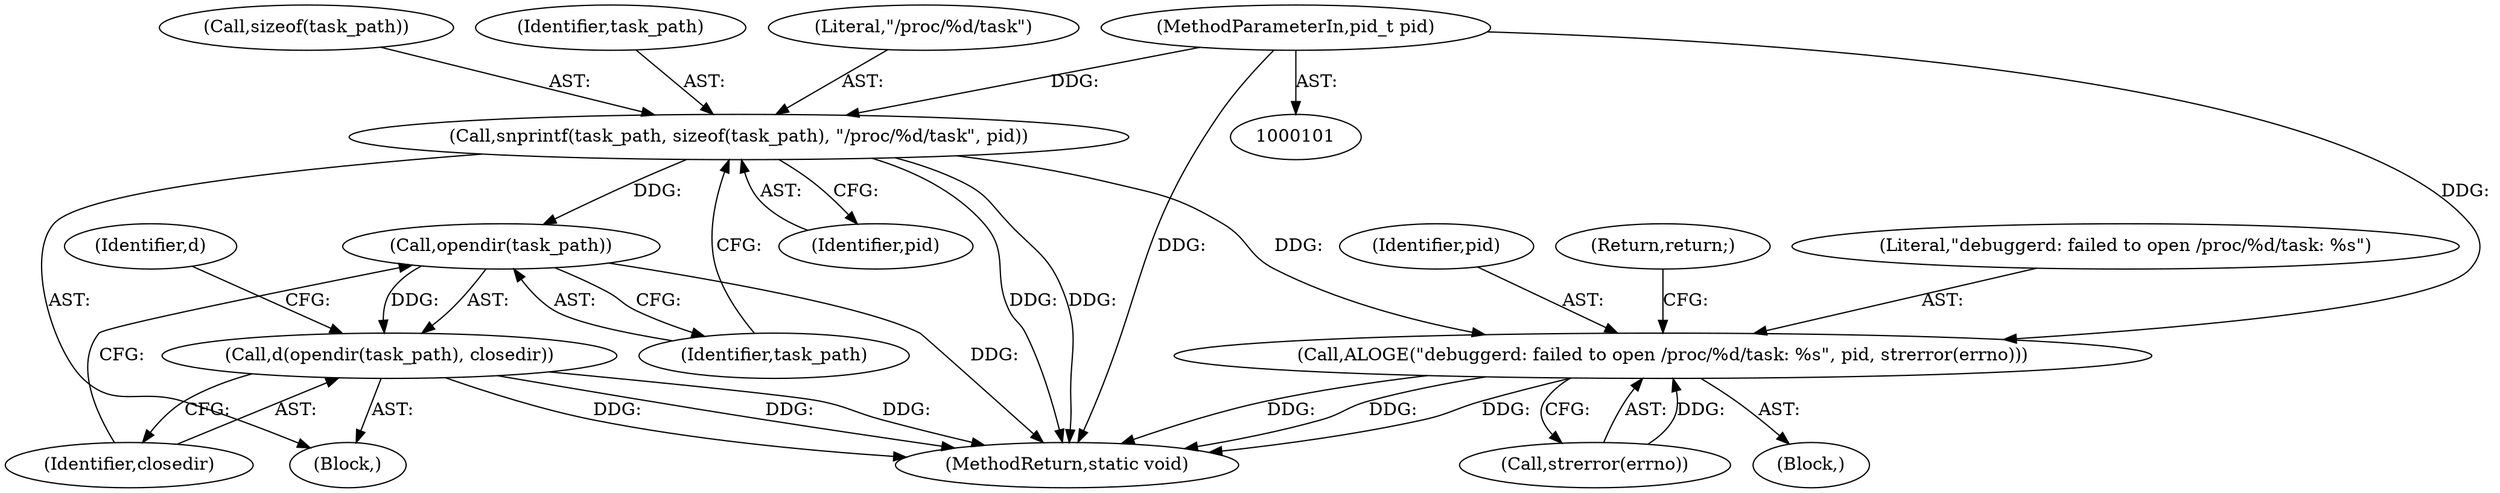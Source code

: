 digraph "1_Android_d7603583f90c2bc6074a4ee2886bd28082d7c65b@API" {
"1000107" [label="(Call,snprintf(task_path, sizeof(task_path), \"/proc/%d/task\", pid))"];
"1000102" [label="(MethodParameterIn,pid_t pid)"];
"1000114" [label="(Call,opendir(task_path))"];
"1000113" [label="(Call,d(opendir(task_path), closedir))"];
"1000121" [label="(Call,ALOGE(\"debuggerd: failed to open /proc/%d/task: %s\", pid, strerror(errno)))"];
"1000116" [label="(Identifier,closedir)"];
"1000122" [label="(Literal,\"debuggerd: failed to open /proc/%d/task: %s\")"];
"1000109" [label="(Call,sizeof(task_path))"];
"1000114" [label="(Call,opendir(task_path))"];
"1000123" [label="(Identifier,pid)"];
"1000112" [label="(Identifier,pid)"];
"1000107" [label="(Call,snprintf(task_path, sizeof(task_path), \"/proc/%d/task\", pid))"];
"1000105" [label="(Block,)"];
"1000121" [label="(Call,ALOGE(\"debuggerd: failed to open /proc/%d/task: %s\", pid, strerror(errno)))"];
"1000119" [label="(Identifier,d)"];
"1000108" [label="(Identifier,task_path)"];
"1000102" [label="(MethodParameterIn,pid_t pid)"];
"1000113" [label="(Call,d(opendir(task_path), closedir))"];
"1000126" [label="(Return,return;)"];
"1000120" [label="(Block,)"];
"1000124" [label="(Call,strerror(errno))"];
"1000191" [label="(MethodReturn,static void)"];
"1000111" [label="(Literal,\"/proc/%d/task\")"];
"1000115" [label="(Identifier,task_path)"];
"1000107" -> "1000105"  [label="AST: "];
"1000107" -> "1000112"  [label="CFG: "];
"1000108" -> "1000107"  [label="AST: "];
"1000109" -> "1000107"  [label="AST: "];
"1000111" -> "1000107"  [label="AST: "];
"1000112" -> "1000107"  [label="AST: "];
"1000115" -> "1000107"  [label="CFG: "];
"1000107" -> "1000191"  [label="DDG: "];
"1000107" -> "1000191"  [label="DDG: "];
"1000102" -> "1000107"  [label="DDG: "];
"1000107" -> "1000114"  [label="DDG: "];
"1000107" -> "1000121"  [label="DDG: "];
"1000102" -> "1000101"  [label="AST: "];
"1000102" -> "1000191"  [label="DDG: "];
"1000102" -> "1000121"  [label="DDG: "];
"1000114" -> "1000113"  [label="AST: "];
"1000114" -> "1000115"  [label="CFG: "];
"1000115" -> "1000114"  [label="AST: "];
"1000116" -> "1000114"  [label="CFG: "];
"1000114" -> "1000191"  [label="DDG: "];
"1000114" -> "1000113"  [label="DDG: "];
"1000113" -> "1000105"  [label="AST: "];
"1000113" -> "1000116"  [label="CFG: "];
"1000116" -> "1000113"  [label="AST: "];
"1000119" -> "1000113"  [label="CFG: "];
"1000113" -> "1000191"  [label="DDG: "];
"1000113" -> "1000191"  [label="DDG: "];
"1000113" -> "1000191"  [label="DDG: "];
"1000121" -> "1000120"  [label="AST: "];
"1000121" -> "1000124"  [label="CFG: "];
"1000122" -> "1000121"  [label="AST: "];
"1000123" -> "1000121"  [label="AST: "];
"1000124" -> "1000121"  [label="AST: "];
"1000126" -> "1000121"  [label="CFG: "];
"1000121" -> "1000191"  [label="DDG: "];
"1000121" -> "1000191"  [label="DDG: "];
"1000121" -> "1000191"  [label="DDG: "];
"1000124" -> "1000121"  [label="DDG: "];
}
